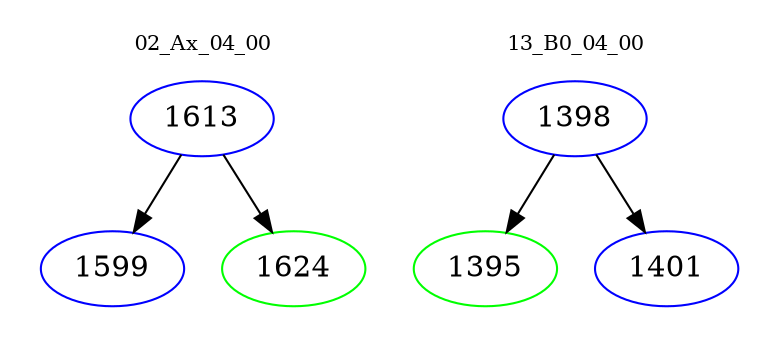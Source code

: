 digraph{
subgraph cluster_0 {
color = white
label = "02_Ax_04_00";
fontsize=10;
T0_1613 [label="1613", color="blue"]
T0_1613 -> T0_1599 [color="black"]
T0_1599 [label="1599", color="blue"]
T0_1613 -> T0_1624 [color="black"]
T0_1624 [label="1624", color="green"]
}
subgraph cluster_1 {
color = white
label = "13_B0_04_00";
fontsize=10;
T1_1398 [label="1398", color="blue"]
T1_1398 -> T1_1395 [color="black"]
T1_1395 [label="1395", color="green"]
T1_1398 -> T1_1401 [color="black"]
T1_1401 [label="1401", color="blue"]
}
}
